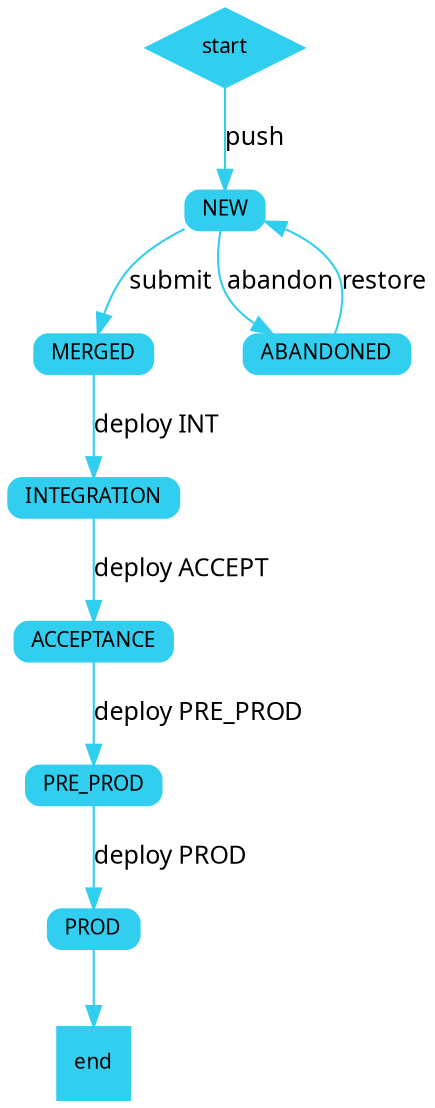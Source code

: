 digraph change_workflow_custom {
start -> NEW  [ label="push" fontname=Verdana fontsize=12, style=filled, color="#31CEF0" ]
NEW -> MERGED [ label="submit" fontname=Verdana fontsize=12, height=0.02, width=0.02, shape=Mrecord, style=filled, color="#31CEF0"];
MERGED -> INTEGRATION  [ label="deploy INT" fontname=Verdana fontsize=12, height=0.02, width=0.02, shape=Mrecord, style=filled, color="#31CEF0"];
INTEGRATION -> ACCEPTANCE [ label="deploy ACCEPT" fontname=Verdana fontsize=12, height=0.02, width=0.02, shape=Mrecord, style=filled, color="#31CEF0"];
ACCEPTANCE -> PRE_PROD [ label="deploy PRE_PROD" fontname=Verdana fontsize=12, height=0.02, width=0.02, shape=Mrecord, style=filled, color="#31CEF0"];
PRE_PROD -> PROD [ label="deploy PROD" fontname=Verdana fontsize=12, height=0.02, width=0.02, shape=Mrecord, style=filled, color="#31CEF0"];
PROD -> end [ fontname=Verdana fontsize=12, style=filled, color="#31CEF0" ]
NEW -> ABANDONED  [ label="abandon" fontname=Verdana fontsize=12, height=0.02, width=0.02, shape=Mrecord, style=filled, color="#31CEF0"];
ABANDONED -> NEW [ label="restore" fontname=Verdana fontsize=12, height=0.02, width=0.02, shape=Mrecord, style=filled, color="#31CEF0"];

start [shape=Mdiamond fontname=Verdana, fontsize=10, height=0.02, width=0.02, style=filled, color="#31CEF0"];
end [shape=Msquare fontname=Verdana, fontsize=10, height=0.02, width=0.02, style=filled, color="#31CEF0"];
NEW [fontname=Verdana, fontsize=10, height=0.02, width=0.02, shape=Mrecord, style=filled, color="#31CEF0"]
ABANDONED [fontname=Verdana, fontsize=10, height=0.02, width=0.02, shape=Mrecord, style=filled, color="#31CEF0"]
MERGED [fontname=Verdana, fontsize=10, height=0.02, width=0.02, shape=Mrecord, style=filled, color="#31CEF0"]
INTEGRATION [fontname=Verdana, fontsize=10, height=0.02, width=0.02, shape=Mrecord, style=filled, color="#31CEF0"]
ACCEPTANCE [fontname=Verdana, fontsize=10, height=0.02, width=0.02, shape=Mrecord, style=filled, color="#31CEF0"]
PRE_PROD [fontname=Verdana, fontsize=10, height=0.02, width=0.02, shape=Mrecord, style=filled, color="#31CEF0"]
PROD [fontname=Verdana, fontsize=10, height=0.02, width=0.02, shape=Mrecord, style=filled, color="#31CEF0"]
}
